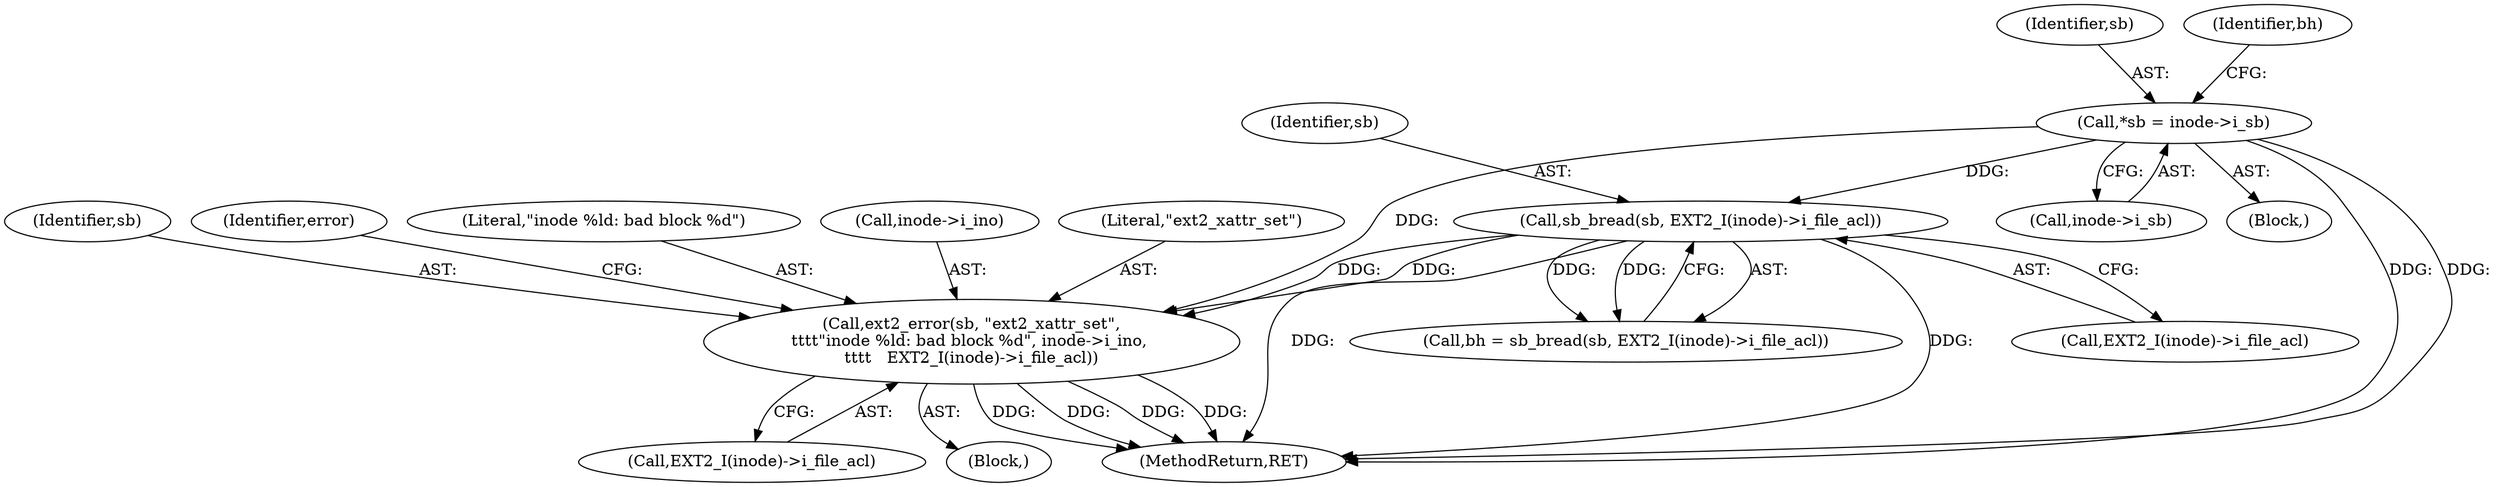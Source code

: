 digraph "0_linux_be0726d33cb8f411945884664924bed3cb8c70ee_10@pointer" {
"1000273" [label="(Call,ext2_error(sb, \"ext2_xattr_set\",\n\t\t\t\t\"inode %ld: bad block %d\", inode->i_ino, \n\t\t\t\t   EXT2_I(inode)->i_file_acl))"];
"1000217" [label="(Call,sb_bread(sb, EXT2_I(inode)->i_file_acl))"];
"1000134" [label="(Call,*sb = inode->i_sb)"];
"1000276" [label="(Literal,\"inode %ld: bad block %d\")"];
"1000217" [label="(Call,sb_bread(sb, EXT2_I(inode)->i_file_acl))"];
"1000136" [label="(Call,inode->i_sb)"];
"1000277" [label="(Call,inode->i_ino)"];
"1000134" [label="(Call,*sb = inode->i_sb)"];
"1000135" [label="(Identifier,sb)"];
"1000280" [label="(Call,EXT2_I(inode)->i_file_acl)"];
"1000275" [label="(Literal,\"ext2_xattr_set\")"];
"1000273" [label="(Call,ext2_error(sb, \"ext2_xattr_set\",\n\t\t\t\t\"inode %ld: bad block %d\", inode->i_ino, \n\t\t\t\t   EXT2_I(inode)->i_file_acl))"];
"1000219" [label="(Call,EXT2_I(inode)->i_file_acl)"];
"1000141" [label="(Identifier,bh)"];
"1001019" [label="(MethodReturn,RET)"];
"1000132" [label="(Block,)"];
"1000215" [label="(Call,bh = sb_bread(sb, EXT2_I(inode)->i_file_acl))"];
"1000274" [label="(Identifier,sb)"];
"1000271" [label="(Block,)"];
"1000285" [label="(Identifier,error)"];
"1000218" [label="(Identifier,sb)"];
"1000273" -> "1000271"  [label="AST: "];
"1000273" -> "1000280"  [label="CFG: "];
"1000274" -> "1000273"  [label="AST: "];
"1000275" -> "1000273"  [label="AST: "];
"1000276" -> "1000273"  [label="AST: "];
"1000277" -> "1000273"  [label="AST: "];
"1000280" -> "1000273"  [label="AST: "];
"1000285" -> "1000273"  [label="CFG: "];
"1000273" -> "1001019"  [label="DDG: "];
"1000273" -> "1001019"  [label="DDG: "];
"1000273" -> "1001019"  [label="DDG: "];
"1000273" -> "1001019"  [label="DDG: "];
"1000217" -> "1000273"  [label="DDG: "];
"1000217" -> "1000273"  [label="DDG: "];
"1000134" -> "1000273"  [label="DDG: "];
"1000217" -> "1000215"  [label="AST: "];
"1000217" -> "1000219"  [label="CFG: "];
"1000218" -> "1000217"  [label="AST: "];
"1000219" -> "1000217"  [label="AST: "];
"1000215" -> "1000217"  [label="CFG: "];
"1000217" -> "1001019"  [label="DDG: "];
"1000217" -> "1001019"  [label="DDG: "];
"1000217" -> "1000215"  [label="DDG: "];
"1000217" -> "1000215"  [label="DDG: "];
"1000134" -> "1000217"  [label="DDG: "];
"1000134" -> "1000132"  [label="AST: "];
"1000134" -> "1000136"  [label="CFG: "];
"1000135" -> "1000134"  [label="AST: "];
"1000136" -> "1000134"  [label="AST: "];
"1000141" -> "1000134"  [label="CFG: "];
"1000134" -> "1001019"  [label="DDG: "];
"1000134" -> "1001019"  [label="DDG: "];
}
